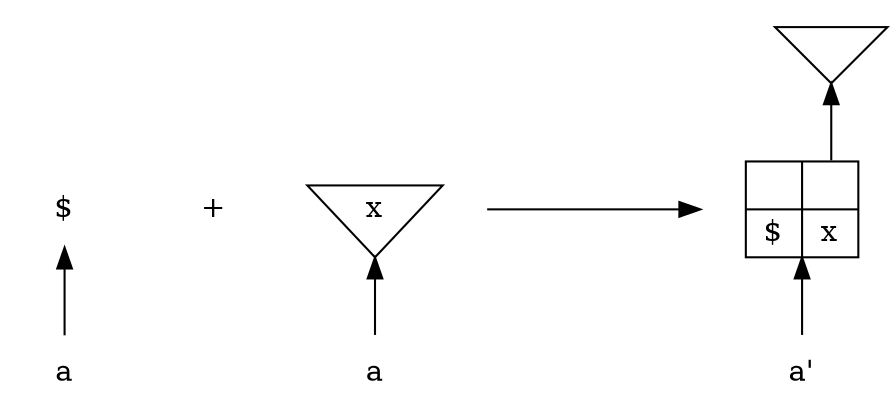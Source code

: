 digraph "" {
    graph[dpi="60";compound="true"];

    subgraph L {
        node[shape="none"];
        lefttree[label=""];
        left[label="$"];
        leftroot[label="a"];

        lefttree -> left[style="invisible";dir="none"];
        left -> leftroot[dir="back"];
    }

    subgraph AB {
        optree[shape="none";label=""];
        temp1[shape="none";label="+"];

        optree -> temp1[style="invisible";dir="none"];
    }

    subgraph R {
        righttree[shape="none";label=""];
        right[shape="invtriangle";label="x"];
        rightroot[shape="none";label="a"];

        righttree -> right[style="invisible";dir="none"];
        right -> rightroot[dir="back"];
    }

    subgraph BC {
        node[color="invis";shape="point"];
        temp2a;
        {   rank="same";
            temp2b;
            temp2c;
        }

        temp2a -> temp2b[style="invisible";dir="none"];
        temp2a -> temp2c[style="invisible";dir="none"];
        temp2b -> temp2c[constraint="false";label="wwwwwww";fontcolor="invis"];
    }

    subgraph Res {
        node[shape="none"];
        resulttree[shape="invtriangle";label=""];
        result[shape="record";label="{ | $} | {<x> | x}"];
        resultroot[label="a'"];

        resulttree -> result:x:n[dir="back"];
        result -> resultroot[dir="back"];
    }
}
